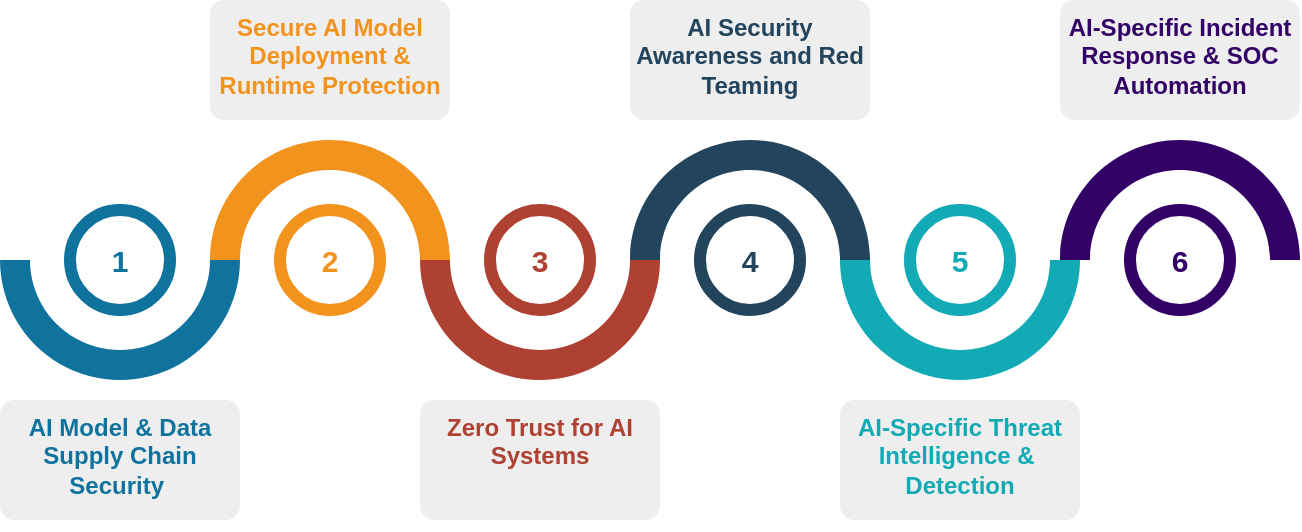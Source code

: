 <mxfile version="24.2.5" type="device">
  <diagram name="Page-1" id="GANiJUj63k5gLe6JUFVs">
    <mxGraphModel dx="812" dy="443" grid="1" gridSize="10" guides="1" tooltips="1" connect="1" arrows="1" fold="1" page="1" pageScale="1" pageWidth="850" pageHeight="1100" math="0" shadow="0">
      <root>
        <mxCell id="0" />
        <mxCell id="1" parent="0" />
        <mxCell id="zKr0SYVUYA967J5vDxl2-1" value="" style="verticalLabelPosition=bottom;verticalAlign=top;html=1;shape=mxgraph.basic.partConcEllipse;startAngle=0.25;endAngle=0.75;arcWidth=0.25;fillColor=#10739E;strokeColor=none;" vertex="1" parent="1">
          <mxGeometry x="150" y="410" width="120" height="120" as="geometry" />
        </mxCell>
        <mxCell id="zKr0SYVUYA967J5vDxl2-2" value="" style="verticalLabelPosition=bottom;verticalAlign=top;html=1;shape=mxgraph.basic.partConcEllipse;startAngle=0.75;endAngle=0.25;arcWidth=0.25;fillColor=#F2931E;strokeColor=none;" vertex="1" parent="1">
          <mxGeometry x="255" y="410" width="120" height="120" as="geometry" />
        </mxCell>
        <mxCell id="zKr0SYVUYA967J5vDxl2-3" value="" style="verticalLabelPosition=bottom;verticalAlign=top;html=1;shape=mxgraph.basic.partConcEllipse;startAngle=0.25;endAngle=0.75;arcWidth=0.25;fillColor=#AE4132;strokeColor=none;" vertex="1" parent="1">
          <mxGeometry x="360" y="410" width="120" height="120" as="geometry" />
        </mxCell>
        <mxCell id="zKr0SYVUYA967J5vDxl2-4" value="" style="verticalLabelPosition=bottom;verticalAlign=top;html=1;shape=mxgraph.basic.partConcEllipse;startAngle=0.75;endAngle=0.25;arcWidth=0.25;fillColor=#23445D;strokeColor=none;" vertex="1" parent="1">
          <mxGeometry x="465" y="410" width="120" height="120" as="geometry" />
        </mxCell>
        <mxCell id="zKr0SYVUYA967J5vDxl2-5" value="" style="verticalLabelPosition=bottom;verticalAlign=top;html=1;shape=mxgraph.basic.partConcEllipse;startAngle=0.25;endAngle=0.75;arcWidth=0.25;fillColor=#12AAB5;strokeColor=none;" vertex="1" parent="1">
          <mxGeometry x="570" y="410" width="120" height="120" as="geometry" />
        </mxCell>
        <mxCell id="zKr0SYVUYA967J5vDxl2-6" value="1" style="shape=ellipse;strokeWidth=6;strokeColor=#10739E;fontSize=15;html=1;whiteSpace=wrap;fontStyle=1;fontColor=#10739E;" vertex="1" parent="1">
          <mxGeometry x="185" y="445" width="50" height="50" as="geometry" />
        </mxCell>
        <mxCell id="zKr0SYVUYA967J5vDxl2-7" value="2" style="shape=ellipse;strokeWidth=6;strokeColor=#F2931E;fontSize=15;html=1;whiteSpace=wrap;fontStyle=1;fontColor=#F2931E;" vertex="1" parent="1">
          <mxGeometry x="290" y="445" width="50" height="50" as="geometry" />
        </mxCell>
        <mxCell id="zKr0SYVUYA967J5vDxl2-8" value="3" style="shape=ellipse;strokeWidth=6;strokeColor=#AE4132;fontSize=15;html=1;whiteSpace=wrap;fontStyle=1;fontColor=#AE4132;" vertex="1" parent="1">
          <mxGeometry x="395" y="445" width="50" height="50" as="geometry" />
        </mxCell>
        <mxCell id="zKr0SYVUYA967J5vDxl2-9" value="4" style="shape=ellipse;strokeWidth=6;strokeColor=#23445D;fontSize=15;html=1;whiteSpace=wrap;fontStyle=1;fontColor=#23445D;" vertex="1" parent="1">
          <mxGeometry x="500" y="445" width="50" height="50" as="geometry" />
        </mxCell>
        <mxCell id="zKr0SYVUYA967J5vDxl2-10" value="5" style="shape=ellipse;strokeWidth=6;strokeColor=#12AAB5;fontSize=15;html=1;whiteSpace=wrap;fontStyle=1;fontColor=#12AAB5;" vertex="1" parent="1">
          <mxGeometry x="605" y="445" width="50" height="50" as="geometry" />
        </mxCell>
        <mxCell id="zKr0SYVUYA967J5vDxl2-11" value="&lt;font style=&quot;&quot;&gt;&lt;font color=&quot;#10739e&quot;&gt;&lt;b&gt;AI Model &amp;amp; Data Supply Chain Security&amp;nbsp;&lt;/b&gt;&lt;/font&gt;&lt;br&gt;&lt;br&gt;&lt;/font&gt;" style="rounded=1;strokeColor=none;fillColor=#EEEEEE;align=center;arcSize=12;verticalAlign=top;whiteSpace=wrap;html=1;fontSize=12;" vertex="1" parent="1">
          <mxGeometry x="150" y="540" width="120" height="60" as="geometry" />
        </mxCell>
        <mxCell id="zKr0SYVUYA967J5vDxl2-12" value="&lt;font color=&quot;#f2931e&quot;&gt;&lt;b&gt;Secure AI Model Deployment &amp;amp; Runtime Protection&lt;/b&gt;&lt;/font&gt;" style="rounded=1;strokeColor=none;fillColor=#EEEEEE;align=center;arcSize=12;verticalAlign=top;whiteSpace=wrap;html=1;fontSize=12;" vertex="1" parent="1">
          <mxGeometry x="255" y="340" width="120" height="60" as="geometry" />
        </mxCell>
        <mxCell id="zKr0SYVUYA967J5vDxl2-13" value="&lt;font color=&quot;#ae4132&quot;&gt;&lt;b&gt;Zero Trust for AI Systems&lt;/b&gt;&lt;/font&gt;" style="rounded=1;strokeColor=none;fillColor=#EEEEEE;align=center;arcSize=12;verticalAlign=top;whiteSpace=wrap;html=1;fontSize=12;" vertex="1" parent="1">
          <mxGeometry x="360" y="540" width="120" height="60" as="geometry" />
        </mxCell>
        <mxCell id="zKr0SYVUYA967J5vDxl2-14" value="&lt;font color=&quot;#23445d&quot;&gt;&lt;b&gt;AI Security Awareness and Red Teaming&lt;/b&gt;&lt;/font&gt;" style="rounded=1;strokeColor=none;fillColor=#EEEEEE;align=center;arcSize=12;verticalAlign=top;whiteSpace=wrap;html=1;fontSize=12;" vertex="1" parent="1">
          <mxGeometry x="465" y="340" width="120" height="60" as="geometry" />
        </mxCell>
        <mxCell id="zKr0SYVUYA967J5vDxl2-15" value="&lt;font style=&quot;font-size: 10px&quot;&gt;&lt;font style=&quot;font-size: 12px&quot; color=&quot;#12AAB5&quot;&gt;&lt;b&gt;AI-Specific Threat Intelligence &amp;amp;&amp;nbsp; Detection&lt;/b&gt;&lt;/font&gt;&lt;br&gt;&lt;/font&gt;" style="rounded=1;strokeColor=none;fillColor=#EEEEEE;align=center;arcSize=12;verticalAlign=top;whiteSpace=wrap;html=1;fontSize=12;" vertex="1" parent="1">
          <mxGeometry x="570" y="540" width="120" height="60" as="geometry" />
        </mxCell>
        <mxCell id="zKr0SYVUYA967J5vDxl2-19" value="" style="verticalLabelPosition=bottom;verticalAlign=top;html=1;shape=mxgraph.basic.partConcEllipse;startAngle=0.75;endAngle=0.25;arcWidth=0.25;fillColor=#330066;strokeColor=none;" vertex="1" parent="1">
          <mxGeometry x="680" y="410" width="120" height="120" as="geometry" />
        </mxCell>
        <mxCell id="zKr0SYVUYA967J5vDxl2-20" value="&lt;font color=&quot;#330066&quot;&gt;6&lt;/font&gt;" style="shape=ellipse;strokeWidth=6;strokeColor=#330066;fontSize=15;html=1;whiteSpace=wrap;fontStyle=1;fontColor=#F2931E;" vertex="1" parent="1">
          <mxGeometry x="715" y="445" width="50" height="50" as="geometry" />
        </mxCell>
        <mxCell id="zKr0SYVUYA967J5vDxl2-22" value="&lt;b style=&quot;&quot;&gt;&lt;font color=&quot;#330066&quot;&gt;AI-Specific Incident Response &amp;amp; SOC Automation&lt;/font&gt;&lt;/b&gt;" style="rounded=1;strokeColor=none;fillColor=#EEEEEE;align=center;arcSize=12;verticalAlign=top;whiteSpace=wrap;html=1;fontSize=12;" vertex="1" parent="1">
          <mxGeometry x="680" y="340" width="120" height="60" as="geometry" />
        </mxCell>
      </root>
    </mxGraphModel>
  </diagram>
</mxfile>
